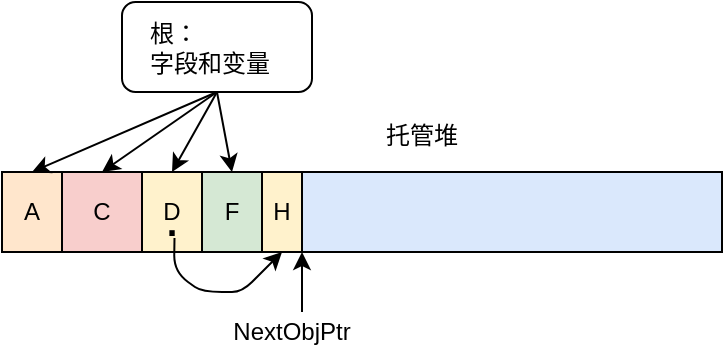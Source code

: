 <mxfile version="13.9.9" type="device"><diagram id="MdW5znwwsVFWy2X1LMuZ" name="第 1 页"><mxGraphModel dx="763" dy="670" grid="1" gridSize="10" guides="1" tooltips="1" connect="1" arrows="1" fold="1" page="1" pageScale="1" pageWidth="827" pageHeight="1169" math="0" shadow="0"><root><mxCell id="0"/><mxCell id="1" parent="0"/><mxCell id="P5lW9tbwBjJaJNHwM_pW-1" value="" style="rounded=0;whiteSpace=wrap;html=1;fillColor=#dae8fc;" parent="1" vertex="1"><mxGeometry x="190" y="240" width="360" height="40" as="geometry"/></mxCell><mxCell id="P5lW9tbwBjJaJNHwM_pW-2" value="A" style="rounded=0;whiteSpace=wrap;html=1;fillColor=#ffe6cc;" parent="1" vertex="1"><mxGeometry x="190" y="240" width="30" height="40" as="geometry"/></mxCell><mxCell id="P5lW9tbwBjJaJNHwM_pW-4" value="C" style="rounded=0;whiteSpace=wrap;html=1;fillColor=#f8cecc;" parent="1" vertex="1"><mxGeometry x="220" y="240" width="40" height="40" as="geometry"/></mxCell><mxCell id="P5lW9tbwBjJaJNHwM_pW-5" value="" style="endArrow=classic;html=1;entryX=1;entryY=1;entryDx=0;entryDy=0;" parent="1" edge="1"><mxGeometry width="50" height="50" relative="1" as="geometry"><mxPoint x="340" y="310" as="sourcePoint"/><mxPoint x="340" y="280" as="targetPoint"/><Array as="points"/></mxGeometry></mxCell><mxCell id="P5lW9tbwBjJaJNHwM_pW-6" value="NextObjPtr" style="text;html=1;strokeColor=none;fillColor=none;align=center;verticalAlign=middle;whiteSpace=wrap;rounded=0;" parent="1" vertex="1"><mxGeometry x="300" y="310" width="70" height="20" as="geometry"/></mxCell><mxCell id="P5lW9tbwBjJaJNHwM_pW-7" value="D" style="rounded=0;whiteSpace=wrap;html=1;fillColor=#fff2cc;" parent="1" vertex="1"><mxGeometry x="260" y="240" width="30" height="40" as="geometry"/></mxCell><mxCell id="P5lW9tbwBjJaJNHwM_pW-9" value="F" style="rounded=0;whiteSpace=wrap;html=1;fillColor=#d5e8d4;" parent="1" vertex="1"><mxGeometry x="290" y="240" width="30" height="40" as="geometry"/></mxCell><mxCell id="P5lW9tbwBjJaJNHwM_pW-10" value="H" style="rounded=0;whiteSpace=wrap;html=1;fillColor=#fff2cc;" parent="1" vertex="1"><mxGeometry x="320" y="240" width="20" height="40" as="geometry"/></mxCell><mxCell id="P5lW9tbwBjJaJNHwM_pW-16" value="&lt;b&gt;&lt;font style=&quot;font-size: 19px&quot;&gt;·&lt;/font&gt;&lt;/b&gt;" style="text;html=1;fillColor=none;align=center;verticalAlign=middle;whiteSpace=wrap;rounded=0;" parent="1" vertex="1"><mxGeometry x="272.5" y="268" width="5" height="5" as="geometry"/></mxCell><mxCell id="P5lW9tbwBjJaJNHwM_pW-17" value="" style="endArrow=classic;html=1;exitX=0.75;exitY=1;exitDx=0;exitDy=0;entryX=0.5;entryY=1;entryDx=0;entryDy=0;" parent="1" source="P5lW9tbwBjJaJNHwM_pW-16" target="P5lW9tbwBjJaJNHwM_pW-10" edge="1"><mxGeometry width="50" height="50" relative="1" as="geometry"><mxPoint x="360" y="520" as="sourcePoint"/><mxPoint x="410" y="470" as="targetPoint"/><Array as="points"><mxPoint x="276" y="290"/><mxPoint x="290" y="300"/><mxPoint x="310" y="300"/><mxPoint x="320" y="290"/></Array></mxGeometry></mxCell><mxCell id="P5lW9tbwBjJaJNHwM_pW-19" value="" style="rounded=1;whiteSpace=wrap;html=1;strokeColor=#000000;" parent="1" vertex="1"><mxGeometry x="250" y="155" width="95" height="45" as="geometry"/></mxCell><mxCell id="P5lW9tbwBjJaJNHwM_pW-18" value="&lt;div style=&quot;text-align: left&quot;&gt;&lt;span&gt;根：&lt;/span&gt;&lt;/div&gt;&lt;div style=&quot;text-align: left&quot;&gt;&lt;span&gt;字段和变量&lt;/span&gt;&lt;/div&gt;" style="text;html=1;strokeColor=none;fillColor=none;align=center;verticalAlign=middle;whiteSpace=wrap;rounded=0;" parent="1" vertex="1"><mxGeometry x="259" y="162.5" width="70" height="30" as="geometry"/></mxCell><mxCell id="P5lW9tbwBjJaJNHwM_pW-20" value="" style="endArrow=classic;html=1;exitX=0.5;exitY=1;exitDx=0;exitDy=0;entryX=0.5;entryY=0;entryDx=0;entryDy=0;" parent="1" source="P5lW9tbwBjJaJNHwM_pW-19" target="P5lW9tbwBjJaJNHwM_pW-2" edge="1"><mxGeometry width="50" height="50" relative="1" as="geometry"><mxPoint x="280" y="330" as="sourcePoint"/><mxPoint x="190" y="370" as="targetPoint"/></mxGeometry></mxCell><mxCell id="P5lW9tbwBjJaJNHwM_pW-21" value="" style="endArrow=classic;html=1;exitX=0.5;exitY=1;exitDx=0;exitDy=0;entryX=0.5;entryY=0;entryDx=0;entryDy=0;" parent="1" source="P5lW9tbwBjJaJNHwM_pW-19" target="P5lW9tbwBjJaJNHwM_pW-4" edge="1"><mxGeometry width="50" height="50" relative="1" as="geometry"><mxPoint x="307.5" y="210" as="sourcePoint"/><mxPoint x="215" y="250" as="targetPoint"/></mxGeometry></mxCell><mxCell id="P5lW9tbwBjJaJNHwM_pW-22" value="" style="endArrow=classic;html=1;exitX=0.5;exitY=1;exitDx=0;exitDy=0;entryX=0.5;entryY=0;entryDx=0;entryDy=0;" parent="1" source="P5lW9tbwBjJaJNHwM_pW-19" target="P5lW9tbwBjJaJNHwM_pW-7" edge="1"><mxGeometry width="50" height="50" relative="1" as="geometry"><mxPoint x="307.5" y="210" as="sourcePoint"/><mxPoint x="280" y="250" as="targetPoint"/></mxGeometry></mxCell><mxCell id="P5lW9tbwBjJaJNHwM_pW-23" value="" style="endArrow=classic;html=1;exitX=0.5;exitY=1;exitDx=0;exitDy=0;entryX=0.5;entryY=0;entryDx=0;entryDy=0;" parent="1" source="P5lW9tbwBjJaJNHwM_pW-19" target="P5lW9tbwBjJaJNHwM_pW-9" edge="1"><mxGeometry width="50" height="50" relative="1" as="geometry"><mxPoint x="307.5" y="210" as="sourcePoint"/><mxPoint x="315" y="250" as="targetPoint"/></mxGeometry></mxCell><mxCell id="P5lW9tbwBjJaJNHwM_pW-24" value="托管堆" style="text;html=1;strokeColor=none;fillColor=none;align=center;verticalAlign=middle;whiteSpace=wrap;rounded=0;" parent="1" vertex="1"><mxGeometry x="380" y="212" width="40" height="20" as="geometry"/></mxCell></root></mxGraphModel></diagram></mxfile>